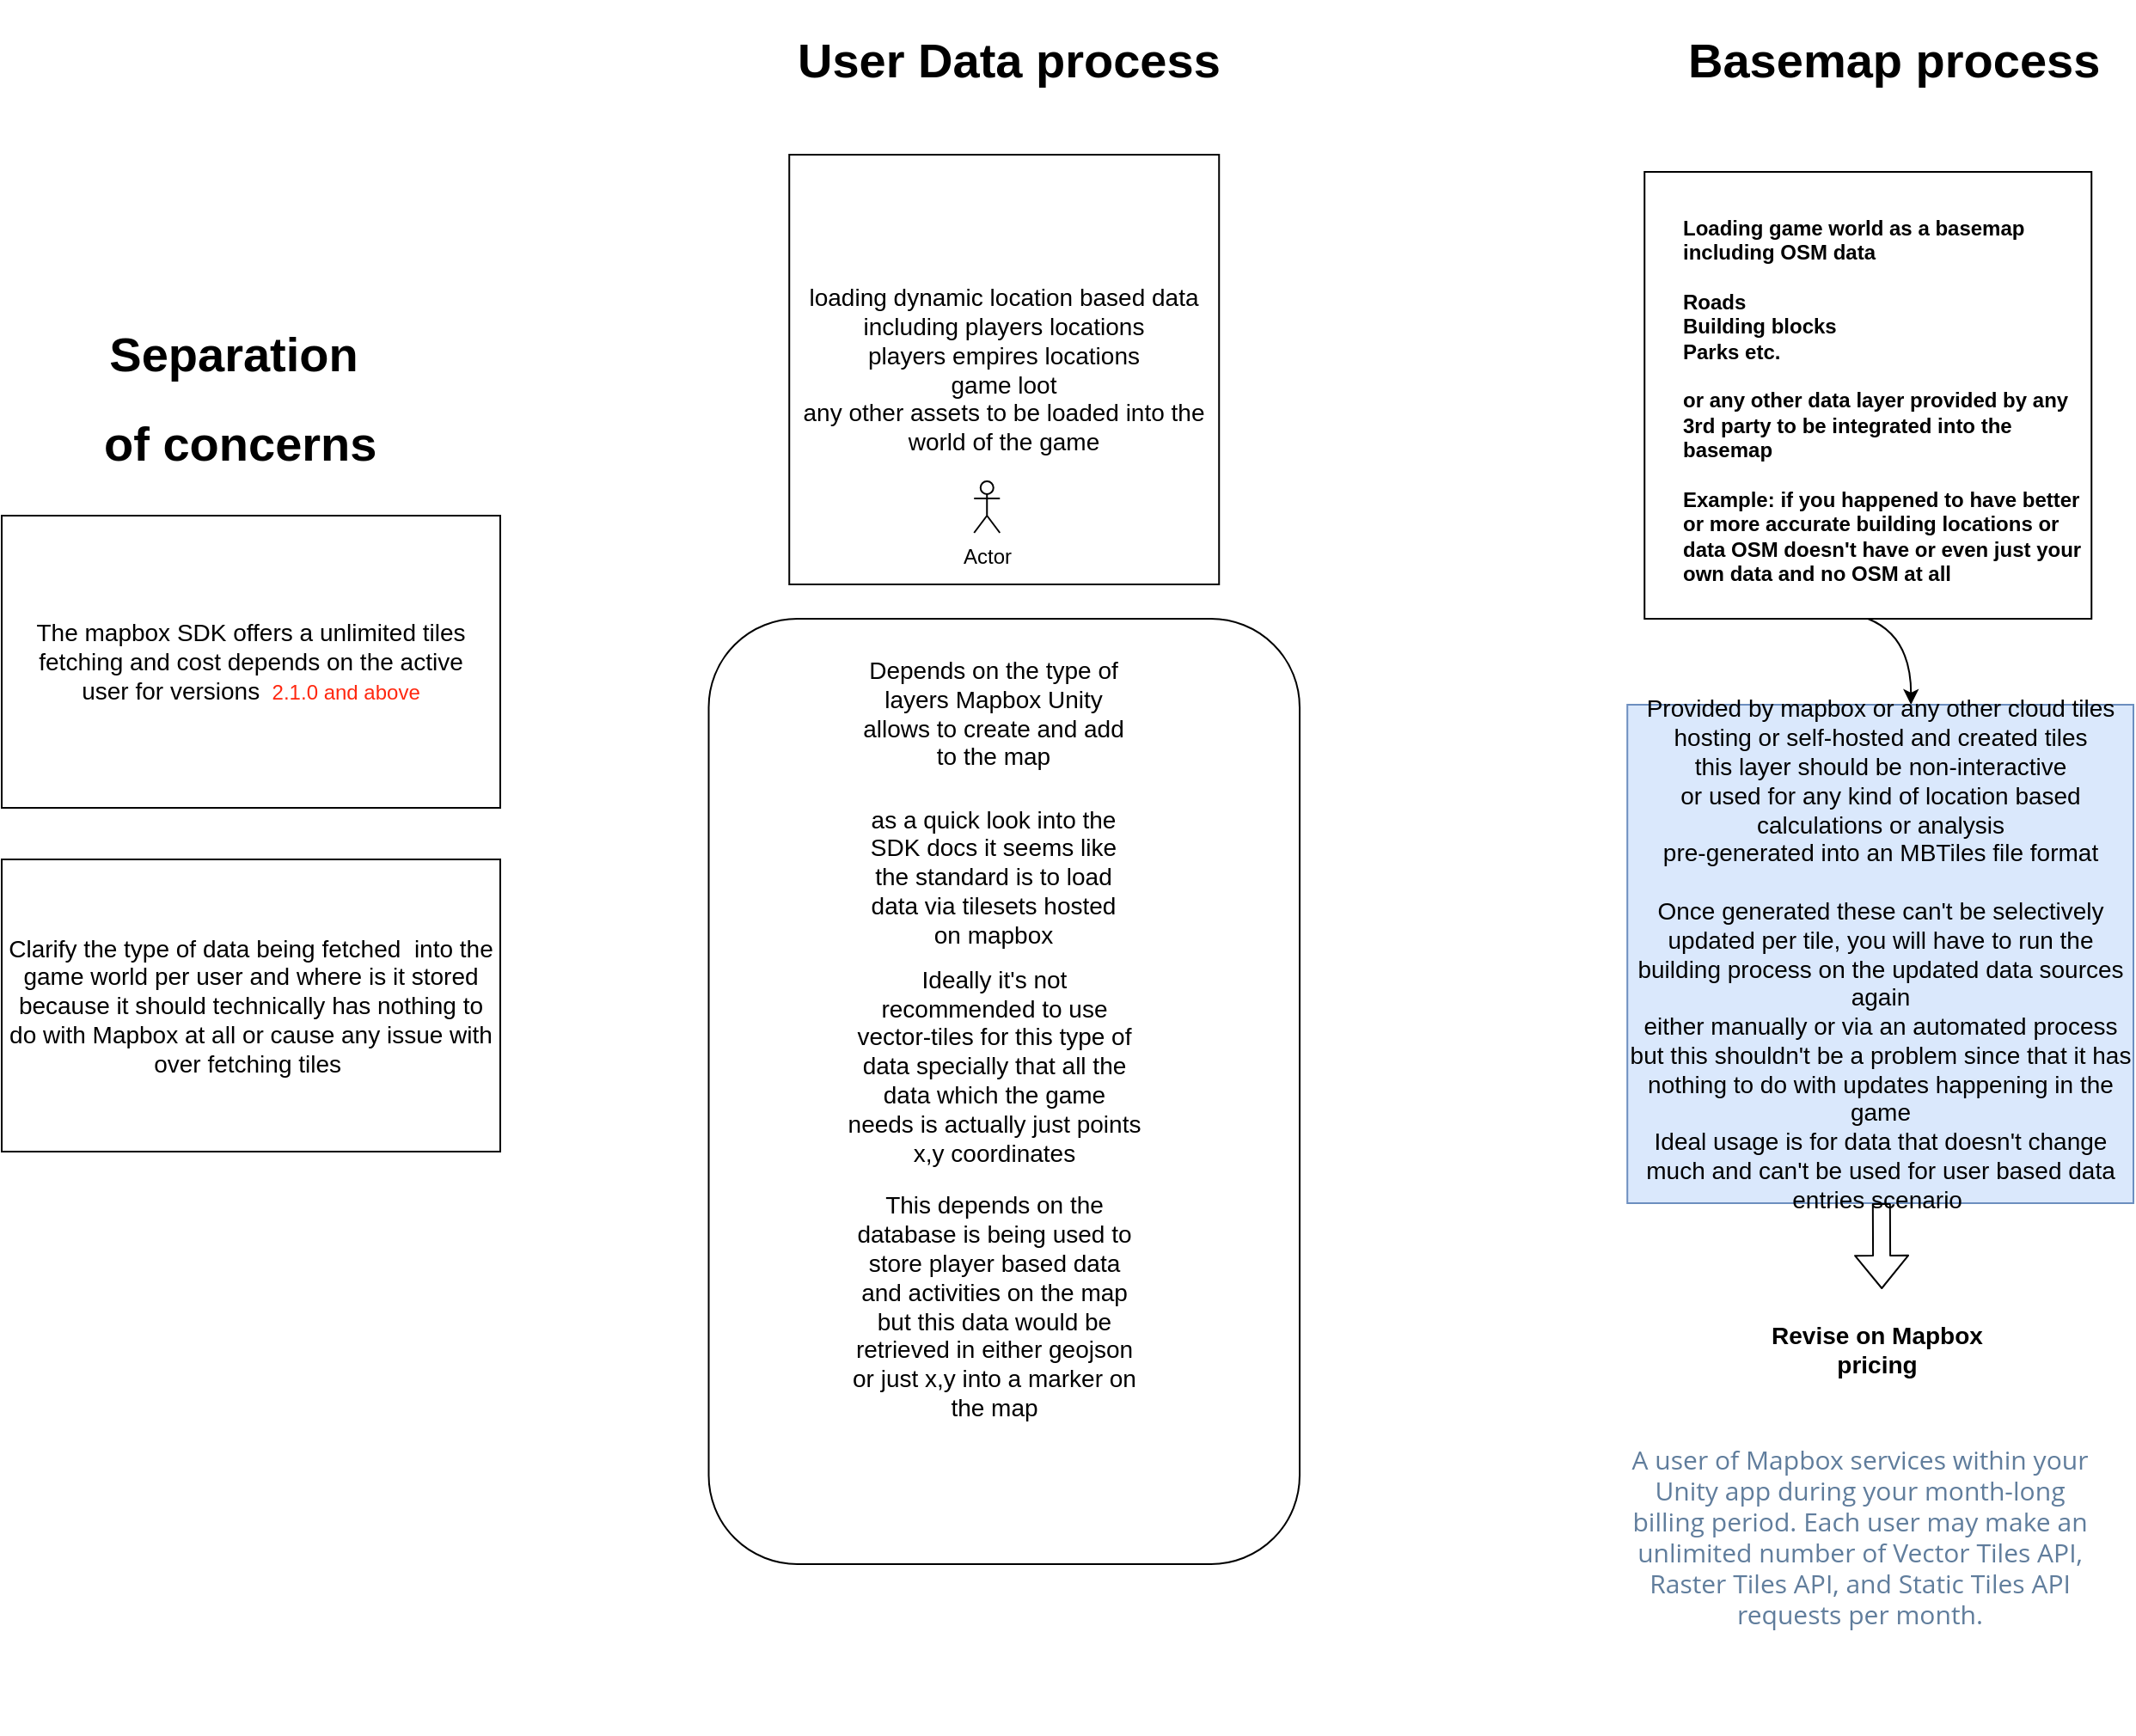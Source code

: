 <mxfile version="14.6.12" type="github">
  <diagram id="teF4p34R_M3iVLTVfffR" name="Page-1">
    <mxGraphModel dx="1596" dy="3134" grid="1" gridSize="10" guides="1" tooltips="1" connect="1" arrows="1" fold="1" page="1" pageScale="1" pageWidth="850" pageHeight="1100" math="0" shadow="0">
      <root>
        <mxCell id="0" />
        <mxCell id="1" parent="0" />
        <mxCell id="5qZYxId07lwyr9qLkioU-1" value="" style="whiteSpace=wrap;html=1;aspect=fixed;" vertex="1" parent="1">
          <mxGeometry x="1015.62" y="-1310" width="260" height="260" as="geometry" />
        </mxCell>
        <mxCell id="5qZYxId07lwyr9qLkioU-2" value="Loading game world as a basemap&lt;br&gt;including OSM data&lt;br&gt;&lt;br&gt;Roads&lt;br&gt;Building blocks&lt;br&gt;Parks etc.&lt;br&gt;&lt;br&gt;or any other data layer provided by any 3rd party to be integrated into the basemap&amp;nbsp;&lt;br&gt;&lt;br&gt;Example: if you happened to have better or more accurate building locations or data OSM doesn&#39;t have or even just your own data and no OSM at all" style="text;html=1;strokeColor=none;fillColor=none;align=left;verticalAlign=middle;whiteSpace=wrap;rounded=0;fontStyle=1" vertex="1" parent="1">
          <mxGeometry x="1035.62" y="-1285" width="240" height="215" as="geometry" />
        </mxCell>
        <mxCell id="5qZYxId07lwyr9qLkioU-3" value="loading dynamic location based data&lt;br style=&quot;font-size: 14px;&quot;&gt;including players locations&lt;br style=&quot;font-size: 14px;&quot;&gt;players empires locations&lt;br style=&quot;font-size: 14px;&quot;&gt;game loot&lt;br style=&quot;font-size: 14px;&quot;&gt;any other assets to be loaded into the world of the game" style="whiteSpace=wrap;html=1;aspect=fixed;fontSize=14;align=center;" vertex="1" parent="1">
          <mxGeometry x="518.12" y="-1320" width="250" height="250" as="geometry" />
        </mxCell>
        <mxCell id="5qZYxId07lwyr9qLkioU-4" value="Actor" style="shape=umlActor;verticalLabelPosition=bottom;verticalAlign=top;html=1;outlineConnect=0;" vertex="1" parent="1">
          <mxGeometry x="625.62" y="-1130" width="15" height="30" as="geometry" />
        </mxCell>
        <mxCell id="5qZYxId07lwyr9qLkioU-7" value="" style="curved=1;endArrow=classic;html=1;exitX=0.5;exitY=1;exitDx=0;exitDy=0;" edge="1" parent="1" source="5qZYxId07lwyr9qLkioU-1">
          <mxGeometry width="50" height="50" relative="1" as="geometry">
            <mxPoint x="875.62" y="-950" as="sourcePoint" />
            <mxPoint x="1170.62" y="-1000" as="targetPoint" />
            <Array as="points">
              <mxPoint x="1170.62" y="-1040" />
            </Array>
          </mxGeometry>
        </mxCell>
        <mxCell id="5qZYxId07lwyr9qLkioU-14" value="&#xa;&#xa;&lt;p class=&quot;color-gray mb18&quot; style=&quot;box-sizing: inherit; margin: 0px 0px 18px; padding: 0px; border: 0px; font-size: 15px; vertical-align: baseline; color: rgb(96, 125, 156); font-family: &amp;quot;open sans&amp;quot;, sans-serif; font-style: normal; font-weight: 400; letter-spacing: normal; text-indent: 0px; text-transform: none; word-spacing: 0px; background-color: rgb(255, 255, 255);&quot;&gt;A user of Mapbox services within your Unity app during your month-long billing period. Each user may make an unlimited number of Vector Tiles API, Raster Tiles API, and Static Tiles API requests per month.&lt;/p&gt;&lt;br class=&quot;Apple-interchange-newline&quot;&gt;&#xa;&#xa;" style="text;html=1;strokeColor=none;fillColor=none;align=center;verticalAlign=middle;whiteSpace=wrap;rounded=0;" vertex="1" parent="1">
          <mxGeometry x="1005.62" y="-590" width="270" height="180" as="geometry" />
        </mxCell>
        <mxCell id="5qZYxId07lwyr9qLkioU-15" value="Provided by mapbox or any other cloud tiles hosting or self-hosted and created tiles&lt;br style=&quot;font-size: 14px&quot;&gt;this layer should be non-interactive&lt;br style=&quot;font-size: 14px&quot;&gt;or used for any kind of location based calculations or analysis&lt;br style=&quot;font-size: 14px&quot;&gt;pre-generated into an MBTiles file format&lt;br&gt;&lt;br style=&quot;font-size: 14px&quot;&gt;Once generated these can&#39;t be selectively updated per tile, you will have to run the building process on the updated data sources again&lt;br style=&quot;font-size: 14px&quot;&gt;either manually or via an automated process&lt;br&gt;but this shouldn&#39;t be a problem since that it has nothing to do with updates happening in the game&lt;br style=&quot;font-size: 14px&quot;&gt;Ideal usage is for data that doesn&#39;t change much and can&#39;t be used for user based data entries scenario&amp;nbsp;" style="text;html=1;align=center;verticalAlign=middle;whiteSpace=wrap;rounded=0;fillColor=#dae8fc;strokeColor=#6c8ebf;fontSize=14;labelBorderColor=none;labelPosition=center;verticalLabelPosition=middle;horizontal=1;" vertex="1" parent="1">
          <mxGeometry x="1005.62" y="-1000" width="294.38" height="290" as="geometry" />
        </mxCell>
        <mxCell id="5qZYxId07lwyr9qLkioU-17" value="" style="shape=flexArrow;endArrow=classic;html=1;" edge="1" parent="1" source="5qZYxId07lwyr9qLkioU-15">
          <mxGeometry width="50" height="50" relative="1" as="geometry">
            <mxPoint x="1145.62" y="-700" as="sourcePoint" />
            <mxPoint x="1153.62" y="-660" as="targetPoint" />
          </mxGeometry>
        </mxCell>
        <mxCell id="5qZYxId07lwyr9qLkioU-21" value="&lt;h1&gt;&lt;span&gt;Basemap process&lt;/span&gt;&lt;br&gt;&lt;/h1&gt;" style="text;html=1;strokeColor=none;fillColor=none;spacing=5;spacingTop=-20;whiteSpace=wrap;overflow=hidden;rounded=0;fontSize=14;align=left;" vertex="1" parent="1">
          <mxGeometry x="1035.62" y="-1400" width="250" height="70" as="geometry" />
        </mxCell>
        <mxCell id="5qZYxId07lwyr9qLkioU-23" value="&lt;h1&gt;&lt;span&gt;User Data process&lt;/span&gt;&lt;br&gt;&lt;/h1&gt;" style="text;html=1;strokeColor=none;fillColor=none;spacing=5;spacingTop=-20;whiteSpace=wrap;overflow=hidden;rounded=0;fontSize=14;align=left;" vertex="1" parent="1">
          <mxGeometry x="518.12" y="-1400" width="267.5" height="70" as="geometry" />
        </mxCell>
        <mxCell id="5qZYxId07lwyr9qLkioU-25" value="Revise on Mapbox pricing" style="text;html=1;strokeColor=none;fillColor=none;align=center;verticalAlign=middle;whiteSpace=wrap;rounded=0;fontSize=14;fontStyle=1" vertex="1" parent="1">
          <mxGeometry x="1085.62" y="-670" width="130" height="90" as="geometry" />
        </mxCell>
        <mxCell id="5qZYxId07lwyr9qLkioU-26" value="" style="rounded=1;whiteSpace=wrap;html=1;fontSize=14;align=center;" vertex="1" parent="1">
          <mxGeometry x="471.25" y="-1050" width="343.75" height="550" as="geometry" />
        </mxCell>
        <mxCell id="5qZYxId07lwyr9qLkioU-27" value="Depends on the type of layers Mapbox Unity allows to create and add to the map" style="text;html=1;strokeColor=none;fillColor=none;align=center;verticalAlign=middle;whiteSpace=wrap;rounded=0;fontSize=14;" vertex="1" parent="1">
          <mxGeometry x="556.87" y="-1045" width="160" height="100" as="geometry" />
        </mxCell>
        <mxCell id="5qZYxId07lwyr9qLkioU-28" value="as a quick look into the SDK docs it seems like the standard is to load data via tilesets hosted on mapbox" style="text;html=1;strokeColor=none;fillColor=none;align=center;verticalAlign=middle;whiteSpace=wrap;rounded=0;fontSize=14;" vertex="1" parent="1">
          <mxGeometry x="556.87" y="-950" width="160" height="100" as="geometry" />
        </mxCell>
        <mxCell id="5qZYxId07lwyr9qLkioU-29" value="Ideally it&#39;s not recommended to use vector-tiles for this type of data specially that all the data which the game needs is actually just points x,y coordinates" style="text;html=1;strokeColor=none;fillColor=none;align=center;verticalAlign=middle;whiteSpace=wrap;rounded=0;fontSize=14;" vertex="1" parent="1">
          <mxGeometry x="550.62" y="-860" width="172.5" height="140" as="geometry" />
        </mxCell>
        <mxCell id="5qZYxId07lwyr9qLkioU-30" value="This depends on the database is being used to store player based data and activities on the map&lt;br&gt;but this data would be retrieved in either geojson or just x,y into a marker on the map" style="text;html=1;strokeColor=none;fillColor=none;align=center;verticalAlign=middle;whiteSpace=wrap;rounded=0;fontSize=14;" vertex="1" parent="1">
          <mxGeometry x="550.62" y="-720" width="172.5" height="140" as="geometry" />
        </mxCell>
        <mxCell id="5qZYxId07lwyr9qLkioU-31" value="&lt;span style=&quot;font-size: 28px&quot;&gt;&lt;b&gt;Separation&lt;/b&gt;&lt;/span&gt;&lt;h1&gt;&lt;span&gt;&amp;nbsp;of concerns&lt;/span&gt;&lt;br&gt;&lt;/h1&gt;" style="text;html=1;strokeColor=none;fillColor=none;spacing=5;spacingTop=-20;whiteSpace=wrap;overflow=hidden;rounded=0;fontSize=14;align=center;" vertex="1" parent="1">
          <mxGeometry x="100" y="-1210" width="190" height="100" as="geometry" />
        </mxCell>
        <mxCell id="5qZYxId07lwyr9qLkioU-35" value="" style="rounded=0;whiteSpace=wrap;html=1;labelBackgroundColor=none;fontFamily=Helvetica;fontSize=14;align=center;" vertex="1" parent="1">
          <mxGeometry x="60" y="-1110" width="290" height="170" as="geometry" />
        </mxCell>
        <mxCell id="5qZYxId07lwyr9qLkioU-36" value="The mapbox SDK offers a unlimited tiles fetching and cost depends on the active user for versions&amp;nbsp;&lt;span style=&quot;font-size: 12px;&quot;&gt;&lt;font color=&quot;#ff270f&quot;&gt;&amp;nbsp;2.1.0 and above&lt;/font&gt;&lt;/span&gt;" style="text;html=1;strokeColor=none;fillColor=none;align=center;verticalAlign=middle;whiteSpace=wrap;rounded=0;fontSize=14;fontFamily=Helvetica;labelBackgroundColor=none;" vertex="1" parent="1">
          <mxGeometry x="75" y="-1105" width="260" height="160" as="geometry" />
        </mxCell>
        <mxCell id="5qZYxId07lwyr9qLkioU-37" value="Clarify the type of data being fetched&amp;nbsp; into the game world per user and where is it stored&lt;br&gt;because it should technically has nothing to do with Mapbox at all or cause any issue with over fetching tiles&amp;nbsp;" style="rounded=0;whiteSpace=wrap;html=1;labelBackgroundColor=none;fontFamily=Helvetica;fontSize=14;align=center;" vertex="1" parent="1">
          <mxGeometry x="60" y="-910" width="290" height="170" as="geometry" />
        </mxCell>
      </root>
    </mxGraphModel>
  </diagram>
</mxfile>

